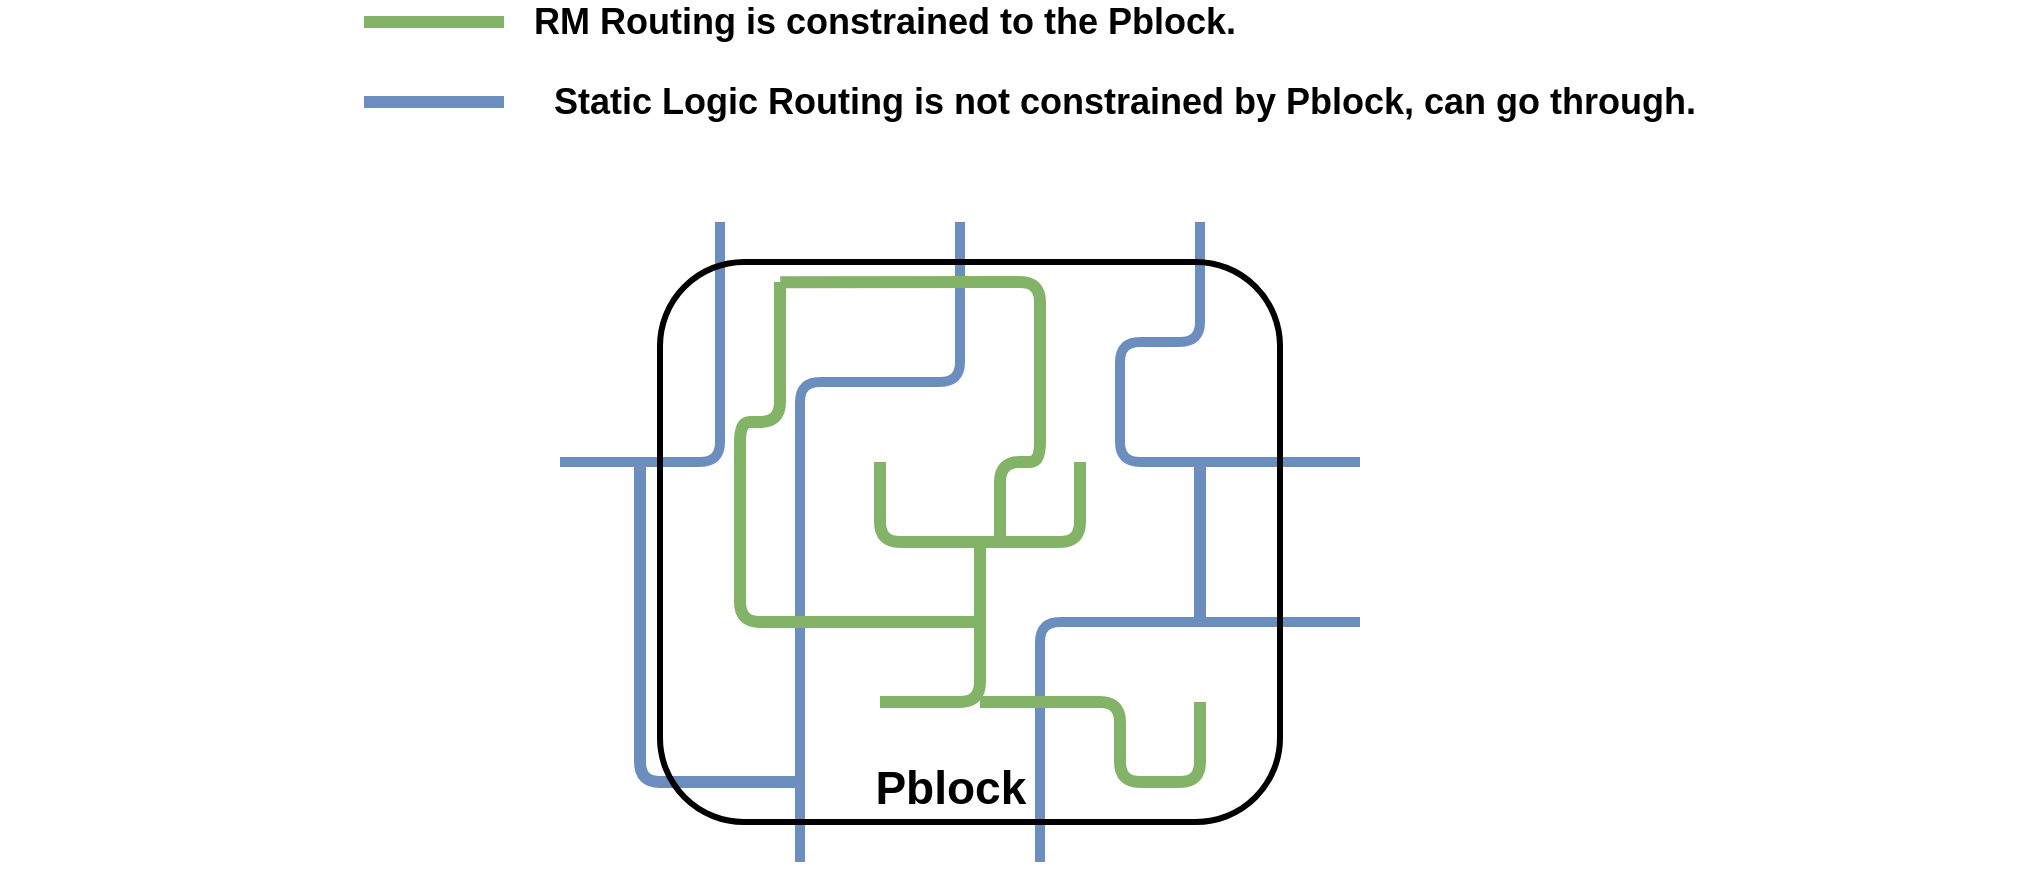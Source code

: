 <mxfile version="24.7.17">
  <diagram name="Page-1" id="cZQqknSk1yLozHvcOn67">
    <mxGraphModel dx="1979" dy="1919" grid="1" gridSize="10" guides="1" tooltips="1" connect="1" arrows="1" fold="1" page="1" pageScale="1" pageWidth="850" pageHeight="1100" math="0" shadow="0">
      <root>
        <mxCell id="0" />
        <mxCell id="1" parent="0" />
        <mxCell id="xGnF8SNYPh0YVIucZukP-17" value="" style="rounded=0;whiteSpace=wrap;html=1;fillColor=none;strokeColor=none;" vertex="1" parent="1">
          <mxGeometry x="-80" y="680" width="1010" height="60" as="geometry" />
        </mxCell>
        <mxCell id="xGnF8SNYPh0YVIucZukP-2" value="" style="endArrow=none;html=1;rounded=1;curved=0;strokeWidth=5;fillColor=#dae8fc;strokeColor=#6c8ebf;" edge="1" parent="1">
          <mxGeometry width="50" height="50" relative="1" as="geometry">
            <mxPoint x="320" y="920" as="sourcePoint" />
            <mxPoint x="400" y="600" as="targetPoint" />
            <Array as="points">
              <mxPoint x="320" y="680" />
              <mxPoint x="400" y="680" />
            </Array>
          </mxGeometry>
        </mxCell>
        <mxCell id="xGnF8SNYPh0YVIucZukP-3" value="" style="endArrow=none;html=1;rounded=1;curved=0;strokeWidth=5;fillColor=#dae8fc;strokeColor=#6c8ebf;" edge="1" parent="1">
          <mxGeometry width="50" height="50" relative="1" as="geometry">
            <mxPoint x="200" y="720" as="sourcePoint" />
            <mxPoint x="280" y="600" as="targetPoint" />
            <Array as="points">
              <mxPoint x="280" y="720" />
            </Array>
          </mxGeometry>
        </mxCell>
        <mxCell id="xGnF8SNYPh0YVIucZukP-4" value="" style="endArrow=none;html=1;rounded=1;curved=0;strokeWidth=5;fillColor=#dae8fc;strokeColor=#6c8ebf;" edge="1" parent="1">
          <mxGeometry width="50" height="50" relative="1" as="geometry">
            <mxPoint x="440" y="920" as="sourcePoint" />
            <mxPoint x="600" y="800" as="targetPoint" />
            <Array as="points">
              <mxPoint x="440" y="800" />
            </Array>
          </mxGeometry>
        </mxCell>
        <mxCell id="xGnF8SNYPh0YVIucZukP-5" value="" style="endArrow=none;html=1;rounded=1;curved=0;strokeWidth=5;fillColor=#dae8fc;strokeColor=#6c8ebf;" edge="1" parent="1">
          <mxGeometry width="50" height="50" relative="1" as="geometry">
            <mxPoint x="600" y="720" as="sourcePoint" />
            <mxPoint x="520" y="600" as="targetPoint" />
            <Array as="points">
              <mxPoint x="480" y="720" />
              <mxPoint x="480" y="660" />
              <mxPoint x="520" y="660" />
            </Array>
          </mxGeometry>
        </mxCell>
        <mxCell id="xGnF8SNYPh0YVIucZukP-6" value="" style="endArrow=none;html=1;rounded=1;fillColor=#d5e8d4;strokeColor=#82b366;strokeWidth=6;curved=0;" edge="1" parent="1">
          <mxGeometry width="50" height="50" relative="1" as="geometry">
            <mxPoint x="360" y="720" as="sourcePoint" />
            <mxPoint x="460" y="720" as="targetPoint" />
            <Array as="points">
              <mxPoint x="360" y="760" />
              <mxPoint x="460" y="760" />
            </Array>
          </mxGeometry>
        </mxCell>
        <mxCell id="xGnF8SNYPh0YVIucZukP-7" value="" style="endArrow=none;html=1;rounded=1;fillColor=#d5e8d4;strokeColor=#82b366;strokeWidth=6;curved=0;" edge="1" parent="1">
          <mxGeometry width="50" height="50" relative="1" as="geometry">
            <mxPoint x="360" y="840" as="sourcePoint" />
            <mxPoint x="410" y="760" as="targetPoint" />
            <Array as="points">
              <mxPoint x="410" y="840" />
            </Array>
          </mxGeometry>
        </mxCell>
        <mxCell id="xGnF8SNYPh0YVIucZukP-8" value="" style="endArrow=none;html=1;rounded=1;strokeWidth=6;curved=0;fillColor=#d5e8d4;strokeColor=#82b366;" edge="1" parent="1">
          <mxGeometry width="50" height="50" relative="1" as="geometry">
            <mxPoint x="310" y="630" as="sourcePoint" />
            <mxPoint x="410" y="800" as="targetPoint" />
            <Array as="points">
              <mxPoint x="310" y="700" />
              <mxPoint x="290" y="700" />
              <mxPoint x="290" y="800" />
            </Array>
          </mxGeometry>
        </mxCell>
        <mxCell id="xGnF8SNYPh0YVIucZukP-9" value="" style="endArrow=none;html=1;rounded=1;fillColor=#d5e8d4;strokeColor=#82b366;strokeWidth=6;curved=0;entryX=0.194;entryY=0.036;entryDx=0;entryDy=0;entryPerimeter=0;" edge="1" parent="1" target="xGnF8SNYPh0YVIucZukP-1">
          <mxGeometry width="50" height="50" relative="1" as="geometry">
            <mxPoint x="420" y="760" as="sourcePoint" />
            <mxPoint x="420" y="630" as="targetPoint" />
            <Array as="points">
              <mxPoint x="420" y="720" />
              <mxPoint x="440" y="720" />
              <mxPoint x="440" y="630" />
            </Array>
          </mxGeometry>
        </mxCell>
        <mxCell id="xGnF8SNYPh0YVIucZukP-11" value="" style="endArrow=none;html=1;rounded=1;strokeWidth=6;fillColor=#dae8fc;strokeColor=#6c8ebf;curved=0;" edge="1" parent="1">
          <mxGeometry width="50" height="50" relative="1" as="geometry">
            <mxPoint x="520" y="800" as="sourcePoint" />
            <mxPoint x="520" y="720" as="targetPoint" />
          </mxGeometry>
        </mxCell>
        <mxCell id="xGnF8SNYPh0YVIucZukP-12" value="" style="endArrow=none;html=1;rounded=1;strokeWidth=6;fillColor=#dae8fc;strokeColor=#6c8ebf;curved=0;" edge="1" parent="1">
          <mxGeometry width="50" height="50" relative="1" as="geometry">
            <mxPoint x="320" y="880" as="sourcePoint" />
            <mxPoint x="240" y="720" as="targetPoint" />
            <Array as="points">
              <mxPoint x="240" y="880" />
            </Array>
          </mxGeometry>
        </mxCell>
        <mxCell id="xGnF8SNYPh0YVIucZukP-13" value="" style="endArrow=none;html=1;rounded=1;strokeWidth=6;fillColor=#d5e8d4;strokeColor=#82b366;curved=0;" edge="1" parent="1">
          <mxGeometry width="50" height="50" relative="1" as="geometry">
            <mxPoint x="410" y="840" as="sourcePoint" />
            <mxPoint x="520" y="840" as="targetPoint" />
            <Array as="points">
              <mxPoint x="480" y="840" />
              <mxPoint x="480" y="880" />
              <mxPoint x="520" y="880" />
            </Array>
          </mxGeometry>
        </mxCell>
        <mxCell id="xGnF8SNYPh0YVIucZukP-1" value="&lt;font style=&quot;font-size: 23px;&quot;&gt;Pblock&amp;nbsp; &amp;nbsp;&lt;/font&gt;" style="rounded=1;whiteSpace=wrap;html=1;strokeWidth=3;fillColor=none;fontStyle=1;verticalAlign=bottom;" vertex="1" parent="1">
          <mxGeometry x="250" y="620" width="310" height="280" as="geometry" />
        </mxCell>
        <mxCell id="xGnF8SNYPh0YVIucZukP-16" value="" style="group" vertex="1" connectable="0" parent="1">
          <mxGeometry x="102" y="500" width="70" height="40" as="geometry" />
        </mxCell>
        <mxCell id="xGnF8SNYPh0YVIucZukP-14" value="&lt;font style=&quot;font-size: 18px;&quot;&gt;&lt;b&gt;RM Routing is constrained to the Pblock.&lt;/b&gt;&lt;/font&gt;" style="endArrow=none;html=1;rounded=0;fillColor=#d5e8d4;strokeColor=#82b366;strokeWidth=6;" edge="1" parent="xGnF8SNYPh0YVIucZukP-16">
          <mxGeometry x="1" y="190" width="50" height="50" relative="1" as="geometry">
            <mxPoint as="sourcePoint" />
            <mxPoint x="70" as="targetPoint" />
            <mxPoint x="190" y="190" as="offset" />
          </mxGeometry>
        </mxCell>
        <mxCell id="xGnF8SNYPh0YVIucZukP-15" value="&lt;font style=&quot;font-size: 18px;&quot;&gt;&lt;b&gt;Static Logic Routing is not constrained by Pblock, can go through.&lt;/b&gt;&lt;/font&gt;" style="endArrow=none;html=1;rounded=0;fillColor=#dae8fc;strokeColor=#6c8ebf;strokeWidth=6;" edge="1" parent="xGnF8SNYPh0YVIucZukP-16">
          <mxGeometry x="1" y="310" width="50" height="50" relative="1" as="geometry">
            <mxPoint y="40" as="sourcePoint" />
            <mxPoint x="70" y="40" as="targetPoint" />
            <mxPoint x="310" y="310" as="offset" />
          </mxGeometry>
        </mxCell>
      </root>
    </mxGraphModel>
  </diagram>
</mxfile>
